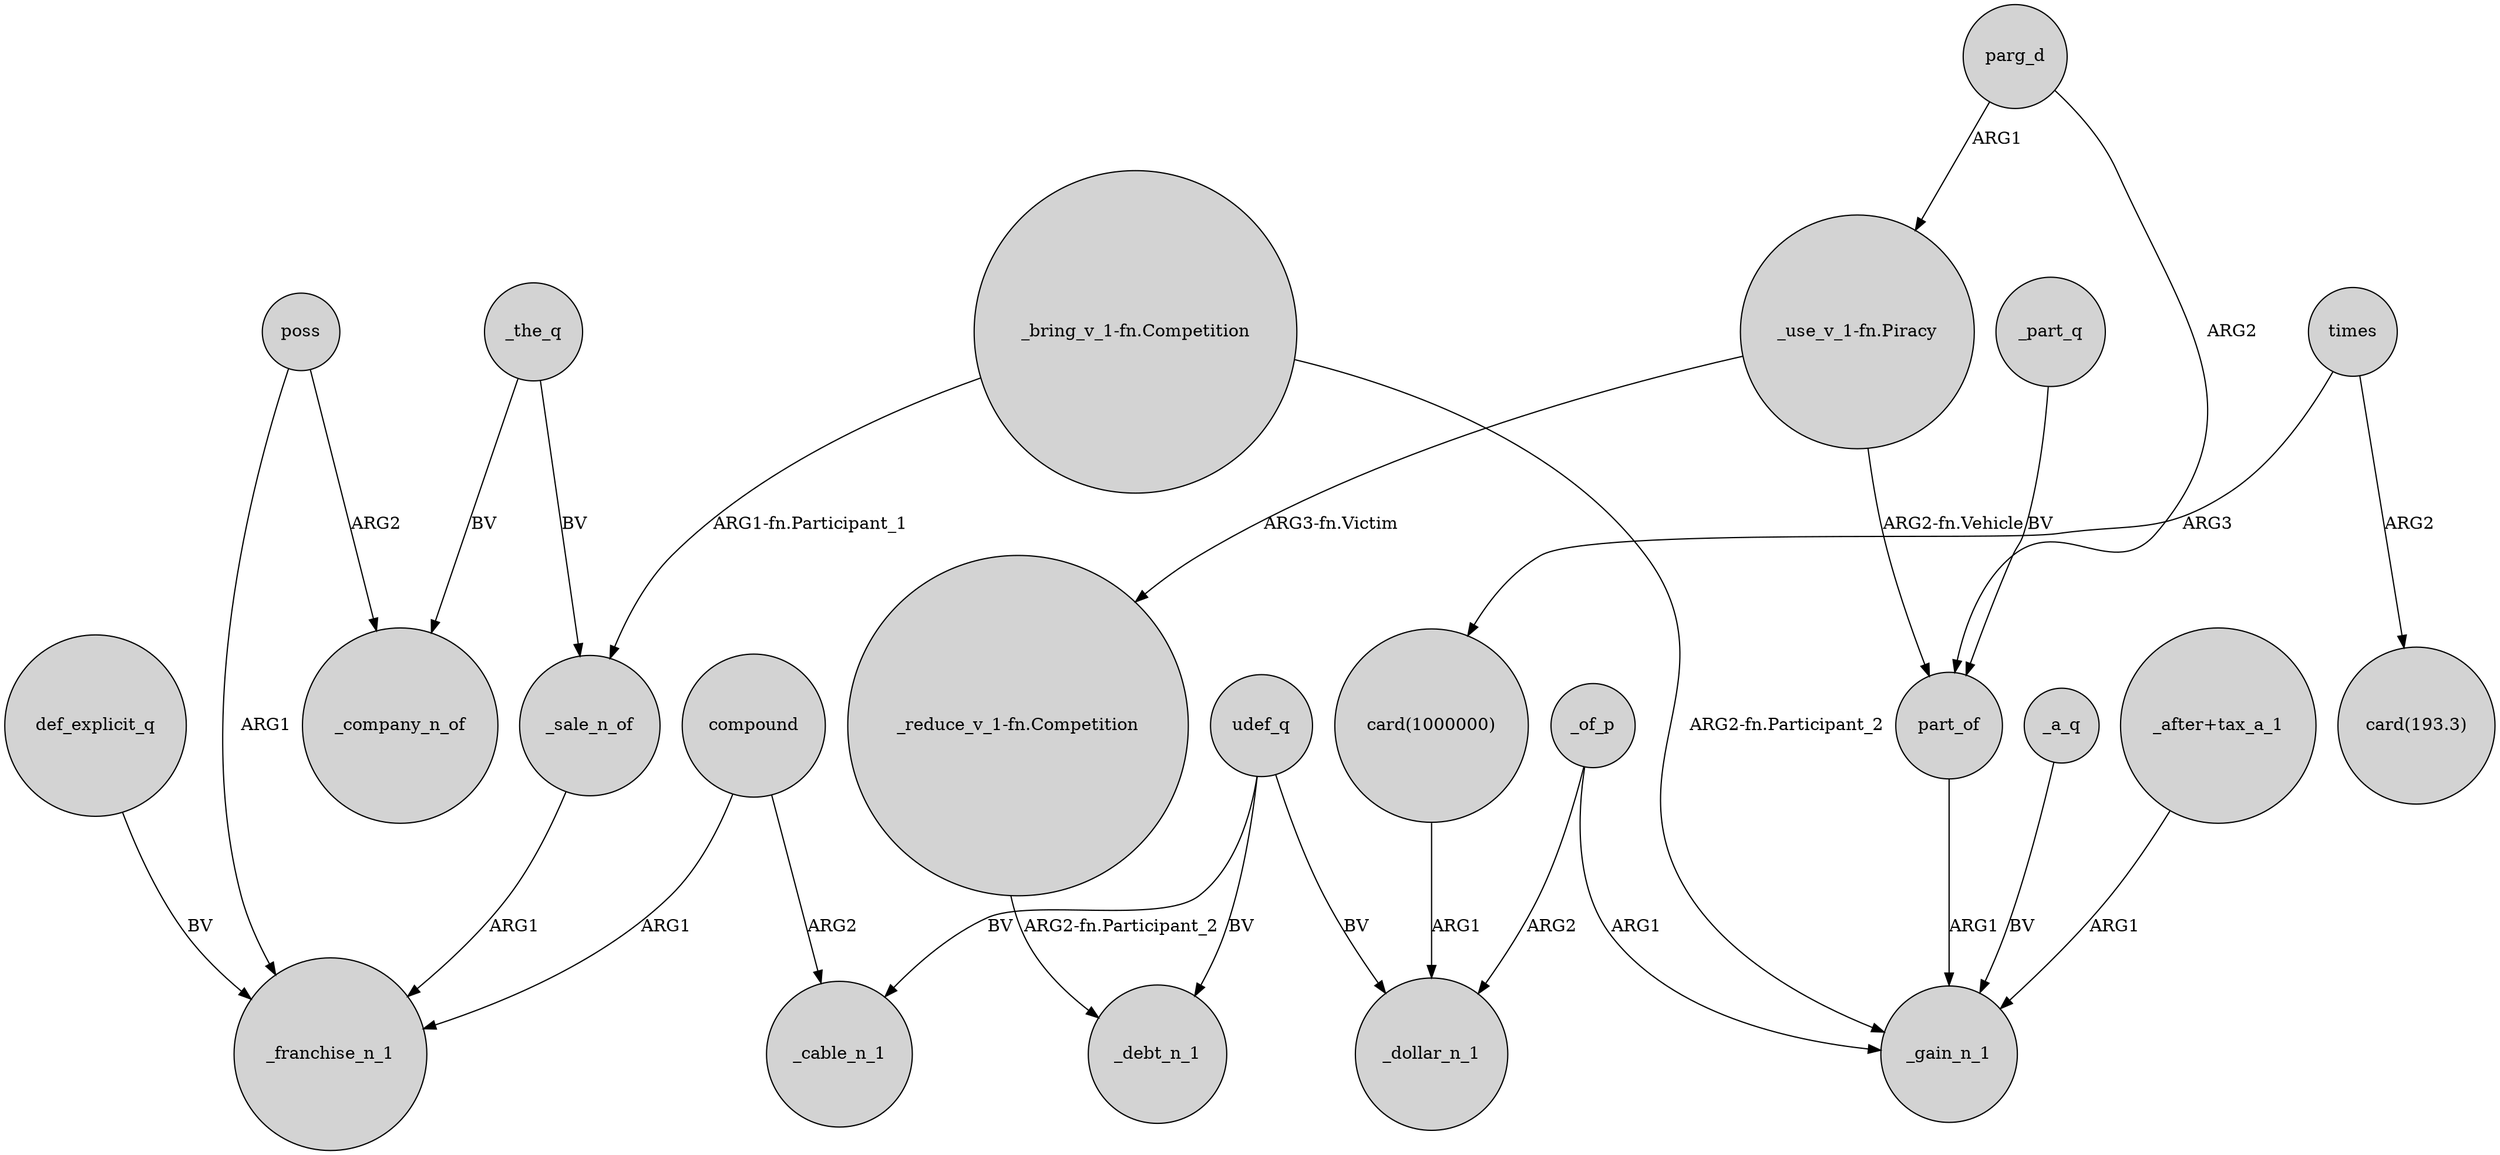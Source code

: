 digraph {
	node [shape=circle style=filled]
	"_use_v_1-fn.Piracy" -> "_reduce_v_1-fn.Competition" [label="ARG3-fn.Victim"]
	poss -> _franchise_n_1 [label=ARG1]
	part_of -> _gain_n_1 [label=ARG1]
	times -> "card(1000000)" [label=ARG3]
	compound -> _cable_n_1 [label=ARG2]
	parg_d -> "_use_v_1-fn.Piracy" [label=ARG1]
	_sale_n_of -> _franchise_n_1 [label=ARG1]
	times -> "card(193.3)" [label=ARG2]
	_of_p -> _gain_n_1 [label=ARG1]
	def_explicit_q -> _franchise_n_1 [label=BV]
	parg_d -> part_of [label=ARG2]
	poss -> _company_n_of [label=ARG2]
	_part_q -> part_of [label=BV]
	udef_q -> _debt_n_1 [label=BV]
	udef_q -> _dollar_n_1 [label=BV]
	"_reduce_v_1-fn.Competition" -> _debt_n_1 [label="ARG2-fn.Participant_2"]
	_a_q -> _gain_n_1 [label=BV]
	"card(1000000)" -> _dollar_n_1 [label=ARG1]
	"_bring_v_1-fn.Competition" -> _gain_n_1 [label="ARG2-fn.Participant_2"]
	"_bring_v_1-fn.Competition" -> _sale_n_of [label="ARG1-fn.Participant_1"]
	"_after+tax_a_1" -> _gain_n_1 [label=ARG1]
	"_use_v_1-fn.Piracy" -> part_of [label="ARG2-fn.Vehicle"]
	_of_p -> _dollar_n_1 [label=ARG2]
	udef_q -> _cable_n_1 [label=BV]
	_the_q -> _sale_n_of [label=BV]
	compound -> _franchise_n_1 [label=ARG1]
	_the_q -> _company_n_of [label=BV]
}
